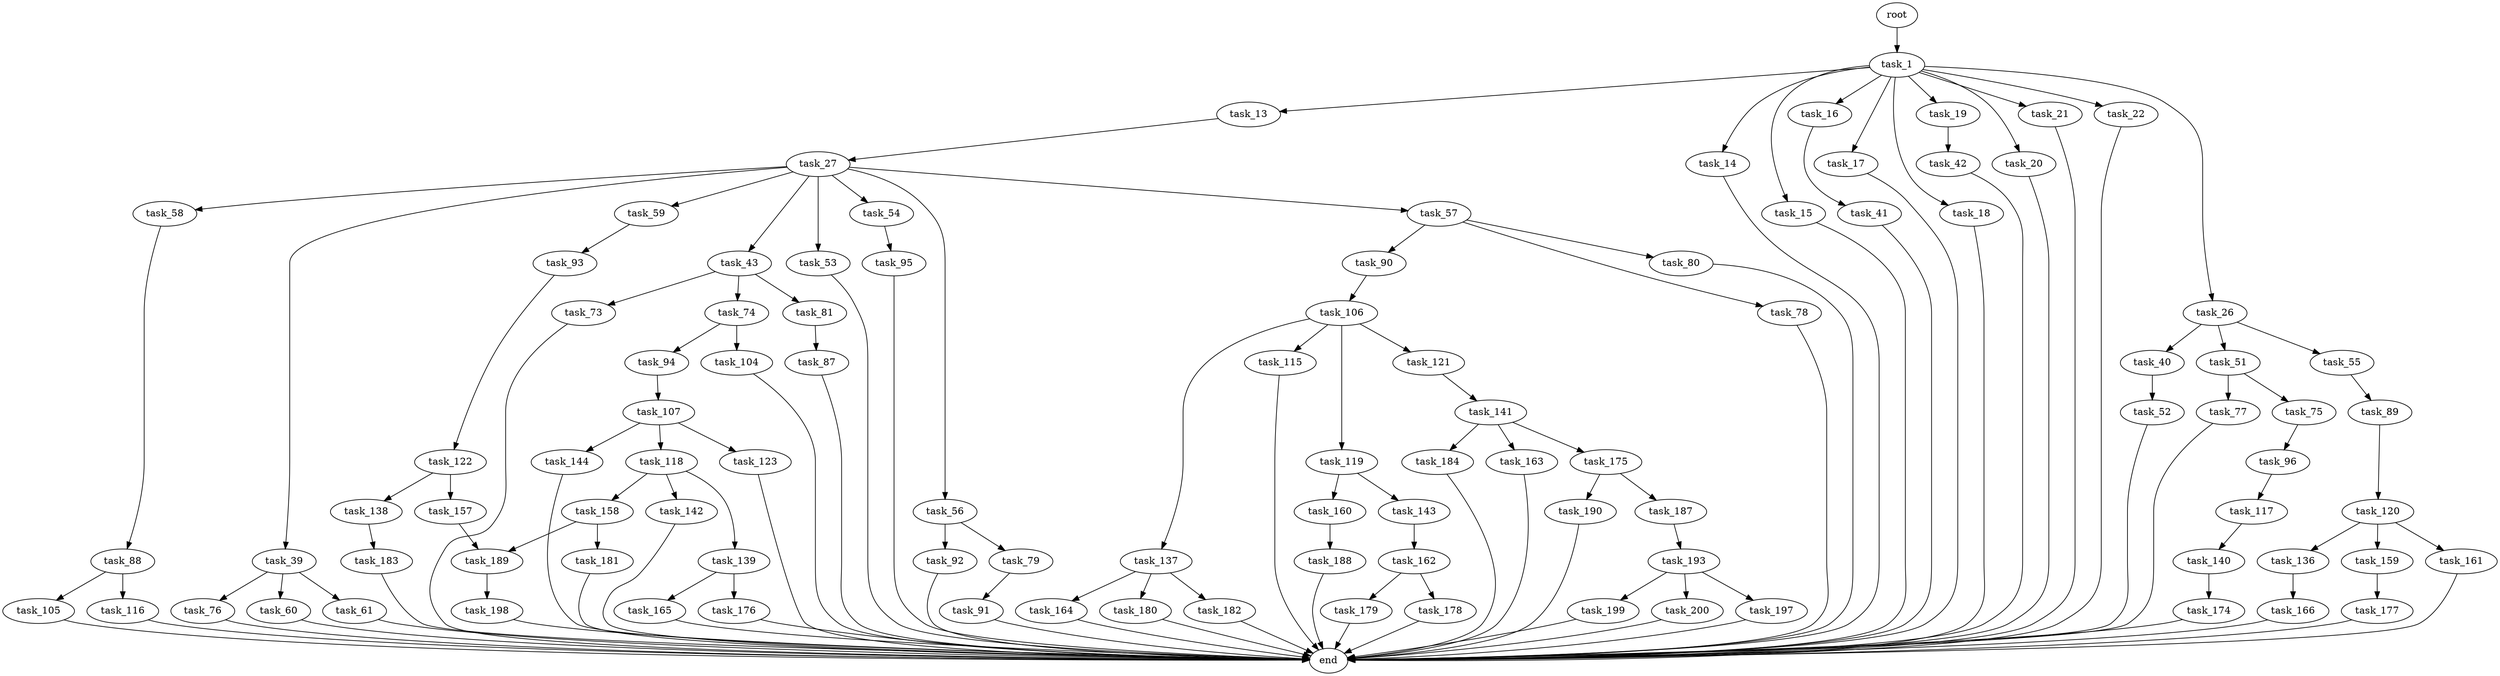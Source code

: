 digraph G {
  root [size="0.000000"];
  task_1 [size="318629761768.000000"];
  task_13 [size="40808120283.000000"];
  task_14 [size="68719476736.000000"];
  task_15 [size="231928233984.000000"];
  task_16 [size="5781331393.000000"];
  task_17 [size="23533924711.000000"];
  task_18 [size="18135808355.000000"];
  task_19 [size="68719476736.000000"];
  task_20 [size="60205864628.000000"];
  task_21 [size="28991029248.000000"];
  task_22 [size="782757789696.000000"];
  task_26 [size="28991029248.000000"];
  task_27 [size="1073741824000.000000"];
  task_39 [size="40246759209.000000"];
  task_40 [size="495949630341.000000"];
  task_41 [size="549755813888.000000"];
  task_42 [size="1073741824000.000000"];
  task_43 [size="134217728000.000000"];
  task_51 [size="185731231457.000000"];
  task_52 [size="63948446802.000000"];
  task_53 [size="11715079041.000000"];
  task_54 [size="34737325700.000000"];
  task_55 [size="505477376826.000000"];
  task_56 [size="9343926592.000000"];
  task_57 [size="549755813888.000000"];
  task_58 [size="565968548316.000000"];
  task_59 [size="89999722627.000000"];
  task_60 [size="40272637343.000000"];
  task_61 [size="231928233984.000000"];
  task_73 [size="4920096203.000000"];
  task_74 [size="11691290267.000000"];
  task_75 [size="10604903707.000000"];
  task_76 [size="368293445632.000000"];
  task_77 [size="1975422141.000000"];
  task_78 [size="2319561214.000000"];
  task_79 [size="364360867944.000000"];
  task_80 [size="28991029248.000000"];
  task_81 [size="782757789696.000000"];
  task_87 [size="16809098970.000000"];
  task_88 [size="91903645694.000000"];
  task_89 [size="1197679173839.000000"];
  task_90 [size="549755813888.000000"];
  task_91 [size="274694863731.000000"];
  task_92 [size="507335199054.000000"];
  task_93 [size="12486681918.000000"];
  task_94 [size="368293445632.000000"];
  task_95 [size="976179384897.000000"];
  task_96 [size="134217728000.000000"];
  task_104 [size="549755813888.000000"];
  task_105 [size="34478500831.000000"];
  task_106 [size="16146967620.000000"];
  task_107 [size="782757789696.000000"];
  task_115 [size="3980066945.000000"];
  task_116 [size="112665775435.000000"];
  task_117 [size="16886047313.000000"];
  task_118 [size="218965298575.000000"];
  task_119 [size="100012328488.000000"];
  task_120 [size="68719476736.000000"];
  task_121 [size="1020956698315.000000"];
  task_122 [size="14225004922.000000"];
  task_123 [size="35500966594.000000"];
  task_136 [size="28970650830.000000"];
  task_137 [size="657928420562.000000"];
  task_138 [size="7185470722.000000"];
  task_139 [size="17106459881.000000"];
  task_140 [size="8589934592.000000"];
  task_141 [size="93005570378.000000"];
  task_142 [size="33978528516.000000"];
  task_143 [size="1112787642327.000000"];
  task_144 [size="8589934592.000000"];
  task_157 [size="549755813888.000000"];
  task_158 [size="3297660973.000000"];
  task_159 [size="505213908364.000000"];
  task_160 [size="5322840274.000000"];
  task_161 [size="549755813888.000000"];
  task_162 [size="368293445632.000000"];
  task_163 [size="138248750995.000000"];
  task_164 [size="606991928346.000000"];
  task_165 [size="30430747957.000000"];
  task_166 [size="1073741824000.000000"];
  task_174 [size="68719476736.000000"];
  task_175 [size="45005330697.000000"];
  task_176 [size="475180460328.000000"];
  task_177 [size="11298451149.000000"];
  task_178 [size="17608443618.000000"];
  task_179 [size="705584878656.000000"];
  task_180 [size="1073741824000.000000"];
  task_181 [size="9999590186.000000"];
  task_182 [size="6270275081.000000"];
  task_183 [size="549755813888.000000"];
  task_184 [size="11225441295.000000"];
  task_187 [size="231928233984.000000"];
  task_188 [size="100776018261.000000"];
  task_189 [size="2077563068.000000"];
  task_190 [size="519151908591.000000"];
  task_193 [size="368293445632.000000"];
  task_197 [size="8589934592.000000"];
  task_198 [size="53459725631.000000"];
  task_199 [size="368293445632.000000"];
  task_200 [size="120957294812.000000"];
  end [size="0.000000"];

  root -> task_1 [size="1.000000"];
  task_1 -> task_13 [size="209715200.000000"];
  task_1 -> task_14 [size="209715200.000000"];
  task_1 -> task_15 [size="209715200.000000"];
  task_1 -> task_16 [size="209715200.000000"];
  task_1 -> task_17 [size="209715200.000000"];
  task_1 -> task_18 [size="209715200.000000"];
  task_1 -> task_19 [size="209715200.000000"];
  task_1 -> task_20 [size="209715200.000000"];
  task_1 -> task_21 [size="209715200.000000"];
  task_1 -> task_22 [size="209715200.000000"];
  task_1 -> task_26 [size="209715200.000000"];
  task_13 -> task_27 [size="75497472.000000"];
  task_14 -> end [size="1.000000"];
  task_15 -> end [size="1.000000"];
  task_16 -> task_41 [size="209715200.000000"];
  task_17 -> end [size="1.000000"];
  task_18 -> end [size="1.000000"];
  task_19 -> task_42 [size="134217728.000000"];
  task_20 -> end [size="1.000000"];
  task_21 -> end [size="1.000000"];
  task_22 -> end [size="1.000000"];
  task_26 -> task_40 [size="75497472.000000"];
  task_26 -> task_51 [size="75497472.000000"];
  task_26 -> task_55 [size="75497472.000000"];
  task_27 -> task_39 [size="838860800.000000"];
  task_27 -> task_43 [size="838860800.000000"];
  task_27 -> task_53 [size="838860800.000000"];
  task_27 -> task_54 [size="838860800.000000"];
  task_27 -> task_56 [size="838860800.000000"];
  task_27 -> task_57 [size="838860800.000000"];
  task_27 -> task_58 [size="838860800.000000"];
  task_27 -> task_59 [size="838860800.000000"];
  task_39 -> task_60 [size="33554432.000000"];
  task_39 -> task_61 [size="33554432.000000"];
  task_39 -> task_76 [size="33554432.000000"];
  task_40 -> task_52 [size="536870912.000000"];
  task_41 -> end [size="1.000000"];
  task_42 -> end [size="1.000000"];
  task_43 -> task_73 [size="209715200.000000"];
  task_43 -> task_74 [size="209715200.000000"];
  task_43 -> task_81 [size="209715200.000000"];
  task_51 -> task_75 [size="301989888.000000"];
  task_51 -> task_77 [size="301989888.000000"];
  task_52 -> end [size="1.000000"];
  task_53 -> end [size="1.000000"];
  task_54 -> task_95 [size="838860800.000000"];
  task_55 -> task_89 [size="411041792.000000"];
  task_56 -> task_79 [size="301989888.000000"];
  task_56 -> task_92 [size="301989888.000000"];
  task_57 -> task_78 [size="536870912.000000"];
  task_57 -> task_80 [size="536870912.000000"];
  task_57 -> task_90 [size="536870912.000000"];
  task_58 -> task_88 [size="411041792.000000"];
  task_59 -> task_93 [size="75497472.000000"];
  task_60 -> end [size="1.000000"];
  task_61 -> end [size="1.000000"];
  task_73 -> end [size="1.000000"];
  task_74 -> task_94 [size="301989888.000000"];
  task_74 -> task_104 [size="301989888.000000"];
  task_75 -> task_96 [size="33554432.000000"];
  task_76 -> end [size="1.000000"];
  task_77 -> end [size="1.000000"];
  task_78 -> end [size="1.000000"];
  task_79 -> task_91 [size="301989888.000000"];
  task_80 -> end [size="1.000000"];
  task_81 -> task_87 [size="679477248.000000"];
  task_87 -> end [size="1.000000"];
  task_88 -> task_105 [size="75497472.000000"];
  task_88 -> task_116 [size="75497472.000000"];
  task_89 -> task_120 [size="838860800.000000"];
  task_90 -> task_106 [size="536870912.000000"];
  task_91 -> end [size="1.000000"];
  task_92 -> end [size="1.000000"];
  task_93 -> task_122 [size="301989888.000000"];
  task_94 -> task_107 [size="411041792.000000"];
  task_95 -> end [size="1.000000"];
  task_96 -> task_117 [size="209715200.000000"];
  task_104 -> end [size="1.000000"];
  task_105 -> end [size="1.000000"];
  task_106 -> task_115 [size="411041792.000000"];
  task_106 -> task_119 [size="411041792.000000"];
  task_106 -> task_121 [size="411041792.000000"];
  task_106 -> task_137 [size="411041792.000000"];
  task_107 -> task_118 [size="679477248.000000"];
  task_107 -> task_123 [size="679477248.000000"];
  task_107 -> task_144 [size="679477248.000000"];
  task_115 -> end [size="1.000000"];
  task_116 -> end [size="1.000000"];
  task_117 -> task_140 [size="301989888.000000"];
  task_118 -> task_139 [size="679477248.000000"];
  task_118 -> task_142 [size="679477248.000000"];
  task_118 -> task_158 [size="679477248.000000"];
  task_119 -> task_143 [size="209715200.000000"];
  task_119 -> task_160 [size="209715200.000000"];
  task_120 -> task_136 [size="134217728.000000"];
  task_120 -> task_159 [size="134217728.000000"];
  task_120 -> task_161 [size="134217728.000000"];
  task_121 -> task_141 [size="838860800.000000"];
  task_122 -> task_138 [size="33554432.000000"];
  task_122 -> task_157 [size="33554432.000000"];
  task_123 -> end [size="1.000000"];
  task_136 -> task_166 [size="75497472.000000"];
  task_137 -> task_164 [size="536870912.000000"];
  task_137 -> task_180 [size="536870912.000000"];
  task_137 -> task_182 [size="536870912.000000"];
  task_138 -> task_183 [size="134217728.000000"];
  task_139 -> task_165 [size="301989888.000000"];
  task_139 -> task_176 [size="301989888.000000"];
  task_140 -> task_174 [size="33554432.000000"];
  task_141 -> task_163 [size="75497472.000000"];
  task_141 -> task_175 [size="75497472.000000"];
  task_141 -> task_184 [size="75497472.000000"];
  task_142 -> end [size="1.000000"];
  task_143 -> task_162 [size="838860800.000000"];
  task_144 -> end [size="1.000000"];
  task_157 -> task_189 [size="536870912.000000"];
  task_158 -> task_181 [size="75497472.000000"];
  task_158 -> task_189 [size="75497472.000000"];
  task_159 -> task_177 [size="536870912.000000"];
  task_160 -> task_188 [size="209715200.000000"];
  task_161 -> end [size="1.000000"];
  task_162 -> task_178 [size="411041792.000000"];
  task_162 -> task_179 [size="411041792.000000"];
  task_163 -> end [size="1.000000"];
  task_164 -> end [size="1.000000"];
  task_165 -> end [size="1.000000"];
  task_166 -> end [size="1.000000"];
  task_174 -> end [size="1.000000"];
  task_175 -> task_187 [size="838860800.000000"];
  task_175 -> task_190 [size="838860800.000000"];
  task_176 -> end [size="1.000000"];
  task_177 -> end [size="1.000000"];
  task_178 -> end [size="1.000000"];
  task_179 -> end [size="1.000000"];
  task_180 -> end [size="1.000000"];
  task_181 -> end [size="1.000000"];
  task_182 -> end [size="1.000000"];
  task_183 -> end [size="1.000000"];
  task_184 -> end [size="1.000000"];
  task_187 -> task_193 [size="301989888.000000"];
  task_188 -> end [size="1.000000"];
  task_189 -> task_198 [size="33554432.000000"];
  task_190 -> end [size="1.000000"];
  task_193 -> task_197 [size="411041792.000000"];
  task_193 -> task_199 [size="411041792.000000"];
  task_193 -> task_200 [size="411041792.000000"];
  task_197 -> end [size="1.000000"];
  task_198 -> end [size="1.000000"];
  task_199 -> end [size="1.000000"];
  task_200 -> end [size="1.000000"];
}
